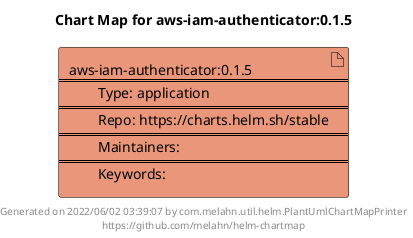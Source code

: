 @startuml
skinparam linetype ortho
skinparam backgroundColor white
skinparam usecaseBorderColor black
skinparam usecaseArrowColor LightSlateGray
skinparam artifactBorderColor black
skinparam artifactArrowColor LightSlateGray

title Chart Map for aws-iam-authenticator:0.1.5

'There is one referenced Helm Chart
artifact "aws-iam-authenticator:0.1.5\n====\n\tType: application\n====\n\tRepo: https://charts.helm.sh/stable\n====\n\tMaintainers: \n====\n\tKeywords: " as aws_iam_authenticator_0_1_5 #DarkSalmon

'There are 0 referenced Docker Images

'Chart Dependencies

center footer Generated on 2022/06/02 03:39:07 by com.melahn.util.helm.PlantUmlChartMapPrinter\nhttps://github.com/melahn/helm-chartmap
@enduml
